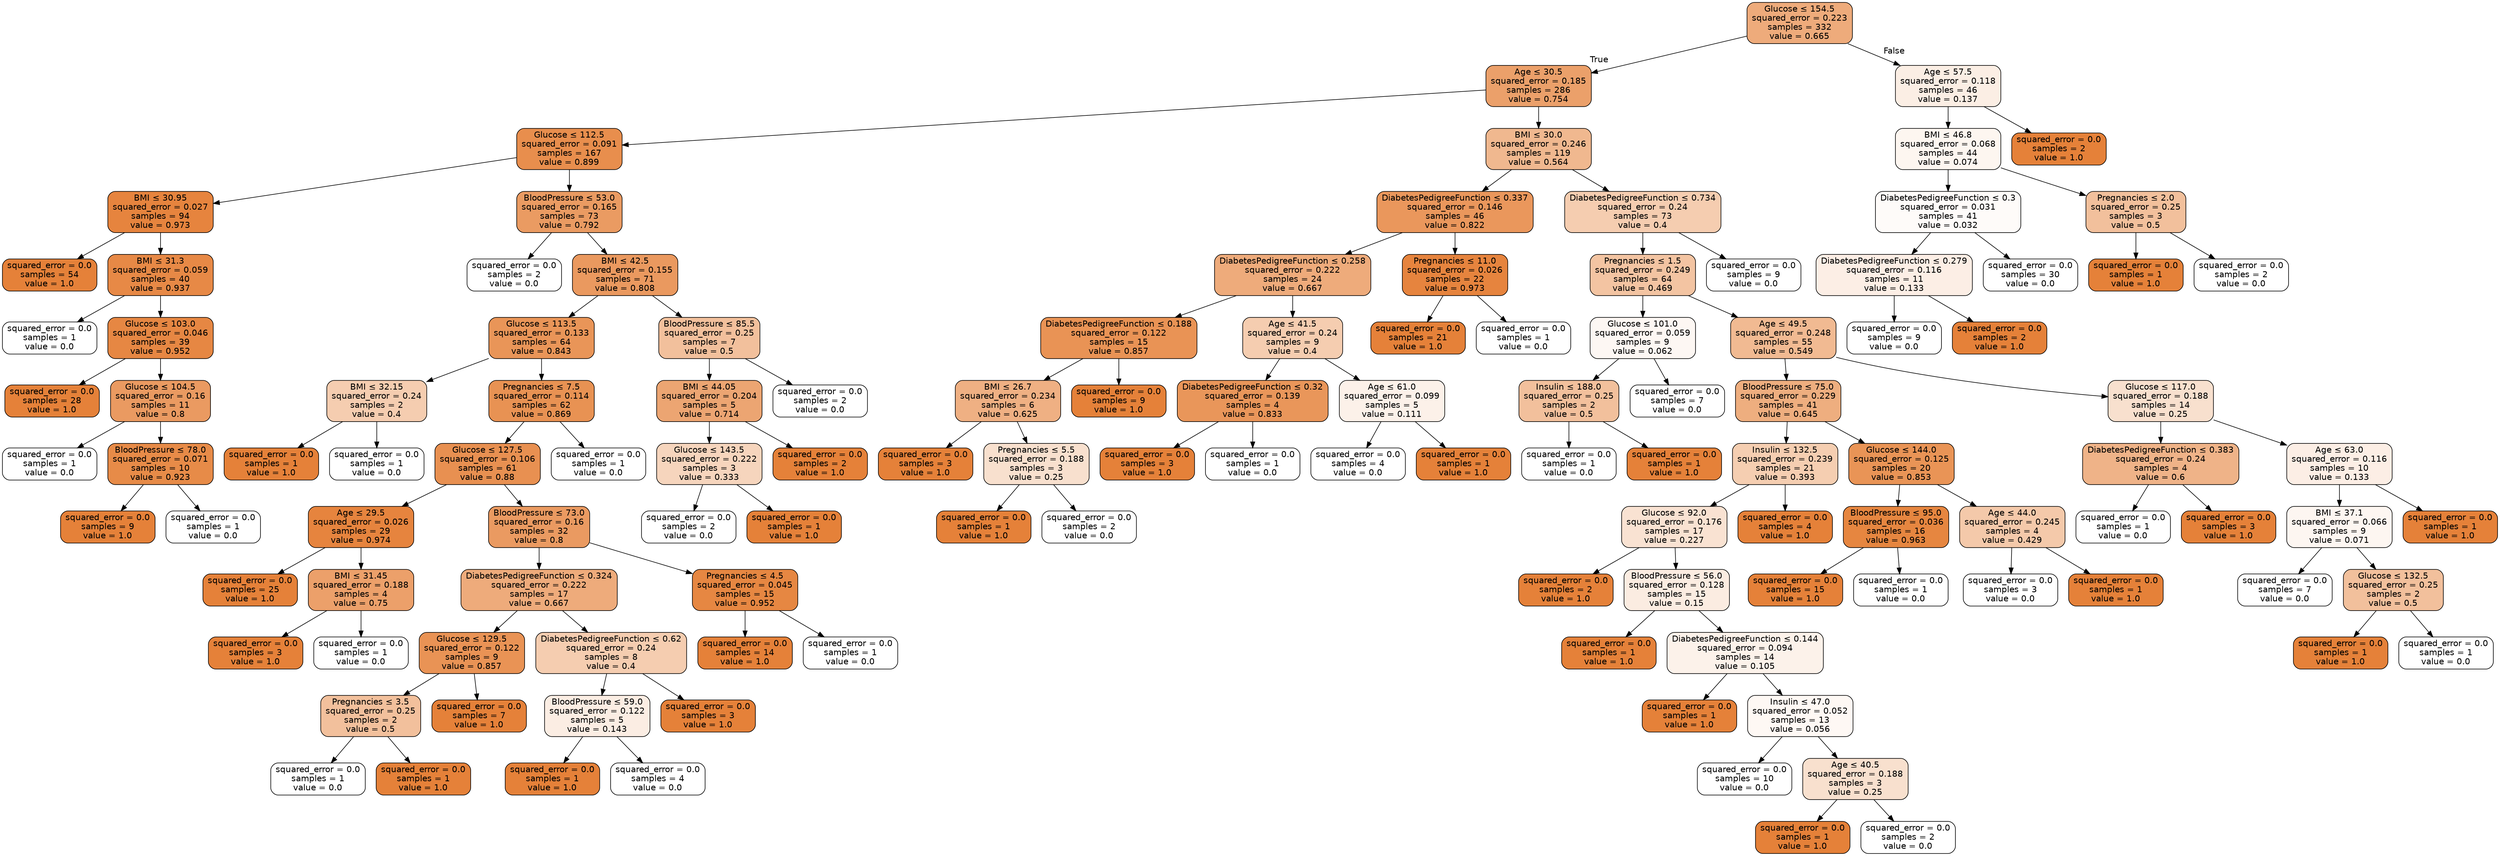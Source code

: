 digraph Tree {
node [shape=box, style="filled, rounded", color="black", fontname="helvetica"] ;
edge [fontname="helvetica"] ;
0 [label=<Glucose &le; 154.5<br/>squared_error = 0.223<br/>samples = 332<br/>value = 0.665>, fillcolor="#eeab7b"] ;
1 [label=<Age &le; 30.5<br/>squared_error = 0.185<br/>samples = 286<br/>value = 0.754>, fillcolor="#eba06a"] ;
0 -> 1 [labeldistance=2.5, labelangle=45, headlabel="True"] ;
2 [label=<Glucose &le; 112.5<br/>squared_error = 0.091<br/>samples = 167<br/>value = 0.899>, fillcolor="#e88e4d"] ;
1 -> 2 ;
3 [label=<BMI &le; 30.95<br/>squared_error = 0.027<br/>samples = 94<br/>value = 0.973>, fillcolor="#e6843e"] ;
2 -> 3 ;
4 [label=<squared_error = 0.0<br/>samples = 54<br/>value = 1.0>, fillcolor="#e58139"] ;
3 -> 4 ;
5 [label=<BMI &le; 31.3<br/>squared_error = 0.059<br/>samples = 40<br/>value = 0.937>, fillcolor="#e78946"] ;
3 -> 5 ;
6 [label=<squared_error = 0.0<br/>samples = 1<br/>value = 0.0>, fillcolor="#ffffff"] ;
5 -> 6 ;
7 [label=<Glucose &le; 103.0<br/>squared_error = 0.046<br/>samples = 39<br/>value = 0.952>, fillcolor="#e68743"] ;
5 -> 7 ;
8 [label=<squared_error = 0.0<br/>samples = 28<br/>value = 1.0>, fillcolor="#e58139"] ;
7 -> 8 ;
9 [label=<Glucose &le; 104.5<br/>squared_error = 0.16<br/>samples = 11<br/>value = 0.8>, fillcolor="#ea9a61"] ;
7 -> 9 ;
10 [label=<squared_error = 0.0<br/>samples = 1<br/>value = 0.0>, fillcolor="#ffffff"] ;
9 -> 10 ;
11 [label=<BloodPressure &le; 78.0<br/>squared_error = 0.071<br/>samples = 10<br/>value = 0.923>, fillcolor="#e78b48"] ;
9 -> 11 ;
12 [label=<squared_error = 0.0<br/>samples = 9<br/>value = 1.0>, fillcolor="#e58139"] ;
11 -> 12 ;
13 [label=<squared_error = 0.0<br/>samples = 1<br/>value = 0.0>, fillcolor="#ffffff"] ;
11 -> 13 ;
14 [label=<BloodPressure &le; 53.0<br/>squared_error = 0.165<br/>samples = 73<br/>value = 0.792>, fillcolor="#ea9b62"] ;
2 -> 14 ;
15 [label=<squared_error = 0.0<br/>samples = 2<br/>value = 0.0>, fillcolor="#ffffff"] ;
14 -> 15 ;
16 [label=<BMI &le; 42.5<br/>squared_error = 0.155<br/>samples = 71<br/>value = 0.808>, fillcolor="#ea995f"] ;
14 -> 16 ;
17 [label=<Glucose &le; 113.5<br/>squared_error = 0.133<br/>samples = 64<br/>value = 0.843>, fillcolor="#e99558"] ;
16 -> 17 ;
18 [label=<BMI &le; 32.15<br/>squared_error = 0.24<br/>samples = 2<br/>value = 0.4>, fillcolor="#f5cdb0"] ;
17 -> 18 ;
19 [label=<squared_error = 0.0<br/>samples = 1<br/>value = 1.0>, fillcolor="#e58139"] ;
18 -> 19 ;
20 [label=<squared_error = 0.0<br/>samples = 1<br/>value = 0.0>, fillcolor="#ffffff"] ;
18 -> 20 ;
21 [label=<Pregnancies &le; 7.5<br/>squared_error = 0.114<br/>samples = 62<br/>value = 0.869>, fillcolor="#e89253"] ;
17 -> 21 ;
22 [label=<Glucose &le; 127.5<br/>squared_error = 0.106<br/>samples = 61<br/>value = 0.88>, fillcolor="#e89051"] ;
21 -> 22 ;
23 [label=<Age &le; 29.5<br/>squared_error = 0.026<br/>samples = 29<br/>value = 0.974>, fillcolor="#e6843e"] ;
22 -> 23 ;
24 [label=<squared_error = 0.0<br/>samples = 25<br/>value = 1.0>, fillcolor="#e58139"] ;
23 -> 24 ;
25 [label=<BMI &le; 31.45<br/>squared_error = 0.188<br/>samples = 4<br/>value = 0.75>, fillcolor="#eca06a"] ;
23 -> 25 ;
26 [label=<squared_error = 0.0<br/>samples = 3<br/>value = 1.0>, fillcolor="#e58139"] ;
25 -> 26 ;
27 [label=<squared_error = 0.0<br/>samples = 1<br/>value = 0.0>, fillcolor="#ffffff"] ;
25 -> 27 ;
28 [label=<BloodPressure &le; 73.0<br/>squared_error = 0.16<br/>samples = 32<br/>value = 0.8>, fillcolor="#ea9a61"] ;
22 -> 28 ;
29 [label=<DiabetesPedigreeFunction &le; 0.324<br/>squared_error = 0.222<br/>samples = 17<br/>value = 0.667>, fillcolor="#eeab7b"] ;
28 -> 29 ;
30 [label=<Glucose &le; 129.5<br/>squared_error = 0.122<br/>samples = 9<br/>value = 0.857>, fillcolor="#e99355"] ;
29 -> 30 ;
31 [label=<Pregnancies &le; 3.5<br/>squared_error = 0.25<br/>samples = 2<br/>value = 0.5>, fillcolor="#f2c09c"] ;
30 -> 31 ;
32 [label=<squared_error = 0.0<br/>samples = 1<br/>value = 0.0>, fillcolor="#ffffff"] ;
31 -> 32 ;
33 [label=<squared_error = 0.0<br/>samples = 1<br/>value = 1.0>, fillcolor="#e58139"] ;
31 -> 33 ;
34 [label=<squared_error = 0.0<br/>samples = 7<br/>value = 1.0>, fillcolor="#e58139"] ;
30 -> 34 ;
35 [label=<DiabetesPedigreeFunction &le; 0.62<br/>squared_error = 0.24<br/>samples = 8<br/>value = 0.4>, fillcolor="#f5cdb0"] ;
29 -> 35 ;
36 [label=<BloodPressure &le; 59.0<br/>squared_error = 0.122<br/>samples = 5<br/>value = 0.143>, fillcolor="#fbede3"] ;
35 -> 36 ;
37 [label=<squared_error = 0.0<br/>samples = 1<br/>value = 1.0>, fillcolor="#e58139"] ;
36 -> 37 ;
38 [label=<squared_error = 0.0<br/>samples = 4<br/>value = 0.0>, fillcolor="#ffffff"] ;
36 -> 38 ;
39 [label=<squared_error = 0.0<br/>samples = 3<br/>value = 1.0>, fillcolor="#e58139"] ;
35 -> 39 ;
40 [label=<Pregnancies &le; 4.5<br/>squared_error = 0.045<br/>samples = 15<br/>value = 0.952>, fillcolor="#e68742"] ;
28 -> 40 ;
41 [label=<squared_error = 0.0<br/>samples = 14<br/>value = 1.0>, fillcolor="#e58139"] ;
40 -> 41 ;
42 [label=<squared_error = 0.0<br/>samples = 1<br/>value = 0.0>, fillcolor="#ffffff"] ;
40 -> 42 ;
43 [label=<squared_error = 0.0<br/>samples = 1<br/>value = 0.0>, fillcolor="#ffffff"] ;
21 -> 43 ;
44 [label=<BloodPressure &le; 85.5<br/>squared_error = 0.25<br/>samples = 7<br/>value = 0.5>, fillcolor="#f2c09c"] ;
16 -> 44 ;
45 [label=<BMI &le; 44.05<br/>squared_error = 0.204<br/>samples = 5<br/>value = 0.714>, fillcolor="#eca572"] ;
44 -> 45 ;
46 [label=<Glucose &le; 143.5<br/>squared_error = 0.222<br/>samples = 3<br/>value = 0.333>, fillcolor="#f6d5bd"] ;
45 -> 46 ;
47 [label=<squared_error = 0.0<br/>samples = 2<br/>value = 0.0>, fillcolor="#ffffff"] ;
46 -> 47 ;
48 [label=<squared_error = 0.0<br/>samples = 1<br/>value = 1.0>, fillcolor="#e58139"] ;
46 -> 48 ;
49 [label=<squared_error = 0.0<br/>samples = 2<br/>value = 1.0>, fillcolor="#e58139"] ;
45 -> 49 ;
50 [label=<squared_error = 0.0<br/>samples = 2<br/>value = 0.0>, fillcolor="#ffffff"] ;
44 -> 50 ;
51 [label=<BMI &le; 30.0<br/>squared_error = 0.246<br/>samples = 119<br/>value = 0.564>, fillcolor="#f0b88f"] ;
1 -> 51 ;
52 [label=<DiabetesPedigreeFunction &le; 0.337<br/>squared_error = 0.146<br/>samples = 46<br/>value = 0.822>, fillcolor="#ea975c"] ;
51 -> 52 ;
53 [label=<DiabetesPedigreeFunction &le; 0.258<br/>squared_error = 0.222<br/>samples = 24<br/>value = 0.667>, fillcolor="#eeab7b"] ;
52 -> 53 ;
54 [label=<DiabetesPedigreeFunction &le; 0.188<br/>squared_error = 0.122<br/>samples = 15<br/>value = 0.857>, fillcolor="#e99355"] ;
53 -> 54 ;
55 [label=<BMI &le; 26.7<br/>squared_error = 0.234<br/>samples = 6<br/>value = 0.625>, fillcolor="#efb083"] ;
54 -> 55 ;
56 [label=<squared_error = 0.0<br/>samples = 3<br/>value = 1.0>, fillcolor="#e58139"] ;
55 -> 56 ;
57 [label=<Pregnancies &le; 5.5<br/>squared_error = 0.188<br/>samples = 3<br/>value = 0.25>, fillcolor="#f8e0ce"] ;
55 -> 57 ;
58 [label=<squared_error = 0.0<br/>samples = 1<br/>value = 1.0>, fillcolor="#e58139"] ;
57 -> 58 ;
59 [label=<squared_error = 0.0<br/>samples = 2<br/>value = 0.0>, fillcolor="#ffffff"] ;
57 -> 59 ;
60 [label=<squared_error = 0.0<br/>samples = 9<br/>value = 1.0>, fillcolor="#e58139"] ;
54 -> 60 ;
61 [label=<Age &le; 41.5<br/>squared_error = 0.24<br/>samples = 9<br/>value = 0.4>, fillcolor="#f5cdb0"] ;
53 -> 61 ;
62 [label=<DiabetesPedigreeFunction &le; 0.32<br/>squared_error = 0.139<br/>samples = 4<br/>value = 0.833>, fillcolor="#e9965a"] ;
61 -> 62 ;
63 [label=<squared_error = 0.0<br/>samples = 3<br/>value = 1.0>, fillcolor="#e58139"] ;
62 -> 63 ;
64 [label=<squared_error = 0.0<br/>samples = 1<br/>value = 0.0>, fillcolor="#ffffff"] ;
62 -> 64 ;
65 [label=<Age &le; 61.0<br/>squared_error = 0.099<br/>samples = 5<br/>value = 0.111>, fillcolor="#fcf1e9"] ;
61 -> 65 ;
66 [label=<squared_error = 0.0<br/>samples = 4<br/>value = 0.0>, fillcolor="#ffffff"] ;
65 -> 66 ;
67 [label=<squared_error = 0.0<br/>samples = 1<br/>value = 1.0>, fillcolor="#e58139"] ;
65 -> 67 ;
68 [label=<Pregnancies &le; 11.0<br/>squared_error = 0.026<br/>samples = 22<br/>value = 0.973>, fillcolor="#e6843e"] ;
52 -> 68 ;
69 [label=<squared_error = 0.0<br/>samples = 21<br/>value = 1.0>, fillcolor="#e58139"] ;
68 -> 69 ;
70 [label=<squared_error = 0.0<br/>samples = 1<br/>value = 0.0>, fillcolor="#ffffff"] ;
68 -> 70 ;
71 [label=<DiabetesPedigreeFunction &le; 0.734<br/>squared_error = 0.24<br/>samples = 73<br/>value = 0.4>, fillcolor="#f5cdb0"] ;
51 -> 71 ;
72 [label=<Pregnancies &le; 1.5<br/>squared_error = 0.249<br/>samples = 64<br/>value = 0.469>, fillcolor="#f3c4a2"] ;
71 -> 72 ;
73 [label=<Glucose &le; 101.0<br/>squared_error = 0.059<br/>samples = 9<br/>value = 0.062>, fillcolor="#fdf7f3"] ;
72 -> 73 ;
74 [label=<Insulin &le; 188.0<br/>squared_error = 0.25<br/>samples = 2<br/>value = 0.5>, fillcolor="#f2c09c"] ;
73 -> 74 ;
75 [label=<squared_error = 0.0<br/>samples = 1<br/>value = 0.0>, fillcolor="#ffffff"] ;
74 -> 75 ;
76 [label=<squared_error = 0.0<br/>samples = 1<br/>value = 1.0>, fillcolor="#e58139"] ;
74 -> 76 ;
77 [label=<squared_error = 0.0<br/>samples = 7<br/>value = 0.0>, fillcolor="#ffffff"] ;
73 -> 77 ;
78 [label=<Age &le; 49.5<br/>squared_error = 0.248<br/>samples = 55<br/>value = 0.549>, fillcolor="#f1ba92"] ;
72 -> 78 ;
79 [label=<BloodPressure &le; 75.0<br/>squared_error = 0.229<br/>samples = 41<br/>value = 0.645>, fillcolor="#eeae7f"] ;
78 -> 79 ;
80 [label=<Insulin &le; 132.5<br/>squared_error = 0.239<br/>samples = 21<br/>value = 0.393>, fillcolor="#f5ceb1"] ;
79 -> 80 ;
81 [label=<Glucose &le; 92.0<br/>squared_error = 0.176<br/>samples = 17<br/>value = 0.227>, fillcolor="#f9e2d2"] ;
80 -> 81 ;
82 [label=<squared_error = 0.0<br/>samples = 2<br/>value = 1.0>, fillcolor="#e58139"] ;
81 -> 82 ;
83 [label=<BloodPressure &le; 56.0<br/>squared_error = 0.128<br/>samples = 15<br/>value = 0.15>, fillcolor="#fbece1"] ;
81 -> 83 ;
84 [label=<squared_error = 0.0<br/>samples = 1<br/>value = 1.0>, fillcolor="#e58139"] ;
83 -> 84 ;
85 [label=<DiabetesPedigreeFunction &le; 0.144<br/>squared_error = 0.094<br/>samples = 14<br/>value = 0.105>, fillcolor="#fcf2ea"] ;
83 -> 85 ;
86 [label=<squared_error = 0.0<br/>samples = 1<br/>value = 1.0>, fillcolor="#e58139"] ;
85 -> 86 ;
87 [label=<Insulin &le; 47.0<br/>squared_error = 0.052<br/>samples = 13<br/>value = 0.056>, fillcolor="#fef8f4"] ;
85 -> 87 ;
88 [label=<squared_error = 0.0<br/>samples = 10<br/>value = 0.0>, fillcolor="#ffffff"] ;
87 -> 88 ;
89 [label=<Age &le; 40.5<br/>squared_error = 0.188<br/>samples = 3<br/>value = 0.25>, fillcolor="#f8e0ce"] ;
87 -> 89 ;
90 [label=<squared_error = 0.0<br/>samples = 1<br/>value = 1.0>, fillcolor="#e58139"] ;
89 -> 90 ;
91 [label=<squared_error = 0.0<br/>samples = 2<br/>value = 0.0>, fillcolor="#ffffff"] ;
89 -> 91 ;
92 [label=<squared_error = 0.0<br/>samples = 4<br/>value = 1.0>, fillcolor="#e58139"] ;
80 -> 92 ;
93 [label=<Glucose &le; 144.0<br/>squared_error = 0.125<br/>samples = 20<br/>value = 0.853>, fillcolor="#e99456"] ;
79 -> 93 ;
94 [label=<BloodPressure &le; 95.0<br/>squared_error = 0.036<br/>samples = 16<br/>value = 0.963>, fillcolor="#e68640"] ;
93 -> 94 ;
95 [label=<squared_error = 0.0<br/>samples = 15<br/>value = 1.0>, fillcolor="#e58139"] ;
94 -> 95 ;
96 [label=<squared_error = 0.0<br/>samples = 1<br/>value = 0.0>, fillcolor="#ffffff"] ;
94 -> 96 ;
97 [label=<Age &le; 44.0<br/>squared_error = 0.245<br/>samples = 4<br/>value = 0.429>, fillcolor="#f4c9aa"] ;
93 -> 97 ;
98 [label=<squared_error = 0.0<br/>samples = 3<br/>value = 0.0>, fillcolor="#ffffff"] ;
97 -> 98 ;
99 [label=<squared_error = 0.0<br/>samples = 1<br/>value = 1.0>, fillcolor="#e58139"] ;
97 -> 99 ;
100 [label=<Glucose &le; 117.0<br/>squared_error = 0.188<br/>samples = 14<br/>value = 0.25>, fillcolor="#f8e0ce"] ;
78 -> 100 ;
101 [label=<DiabetesPedigreeFunction &le; 0.383<br/>squared_error = 0.24<br/>samples = 4<br/>value = 0.6>, fillcolor="#efb388"] ;
100 -> 101 ;
102 [label=<squared_error = 0.0<br/>samples = 1<br/>value = 0.0>, fillcolor="#ffffff"] ;
101 -> 102 ;
103 [label=<squared_error = 0.0<br/>samples = 3<br/>value = 1.0>, fillcolor="#e58139"] ;
101 -> 103 ;
104 [label=<Age &le; 63.0<br/>squared_error = 0.116<br/>samples = 10<br/>value = 0.133>, fillcolor="#fceee5"] ;
100 -> 104 ;
105 [label=<BMI &le; 37.1<br/>squared_error = 0.066<br/>samples = 9<br/>value = 0.071>, fillcolor="#fdf6f1"] ;
104 -> 105 ;
106 [label=<squared_error = 0.0<br/>samples = 7<br/>value = 0.0>, fillcolor="#ffffff"] ;
105 -> 106 ;
107 [label=<Glucose &le; 132.5<br/>squared_error = 0.25<br/>samples = 2<br/>value = 0.5>, fillcolor="#f2c09c"] ;
105 -> 107 ;
108 [label=<squared_error = 0.0<br/>samples = 1<br/>value = 1.0>, fillcolor="#e58139"] ;
107 -> 108 ;
109 [label=<squared_error = 0.0<br/>samples = 1<br/>value = 0.0>, fillcolor="#ffffff"] ;
107 -> 109 ;
110 [label=<squared_error = 0.0<br/>samples = 1<br/>value = 1.0>, fillcolor="#e58139"] ;
104 -> 110 ;
111 [label=<squared_error = 0.0<br/>samples = 9<br/>value = 0.0>, fillcolor="#ffffff"] ;
71 -> 111 ;
112 [label=<Age &le; 57.5<br/>squared_error = 0.118<br/>samples = 46<br/>value = 0.137>, fillcolor="#fbeee4"] ;
0 -> 112 [labeldistance=2.5, labelangle=-45, headlabel="False"] ;
113 [label=<BMI &le; 46.8<br/>squared_error = 0.068<br/>samples = 44<br/>value = 0.074>, fillcolor="#fdf6f0"] ;
112 -> 113 ;
114 [label=<DiabetesPedigreeFunction &le; 0.3<br/>squared_error = 0.031<br/>samples = 41<br/>value = 0.032>, fillcolor="#fefbf9"] ;
113 -> 114 ;
115 [label=<DiabetesPedigreeFunction &le; 0.279<br/>squared_error = 0.116<br/>samples = 11<br/>value = 0.133>, fillcolor="#fceee5"] ;
114 -> 115 ;
116 [label=<squared_error = 0.0<br/>samples = 9<br/>value = 0.0>, fillcolor="#ffffff"] ;
115 -> 116 ;
117 [label=<squared_error = 0.0<br/>samples = 2<br/>value = 1.0>, fillcolor="#e58139"] ;
115 -> 117 ;
118 [label=<squared_error = 0.0<br/>samples = 30<br/>value = 0.0>, fillcolor="#ffffff"] ;
114 -> 118 ;
119 [label=<Pregnancies &le; 2.0<br/>squared_error = 0.25<br/>samples = 3<br/>value = 0.5>, fillcolor="#f2c09c"] ;
113 -> 119 ;
120 [label=<squared_error = 0.0<br/>samples = 1<br/>value = 1.0>, fillcolor="#e58139"] ;
119 -> 120 ;
121 [label=<squared_error = 0.0<br/>samples = 2<br/>value = 0.0>, fillcolor="#ffffff"] ;
119 -> 121 ;
122 [label=<squared_error = 0.0<br/>samples = 2<br/>value = 1.0>, fillcolor="#e58139"] ;
112 -> 122 ;
}